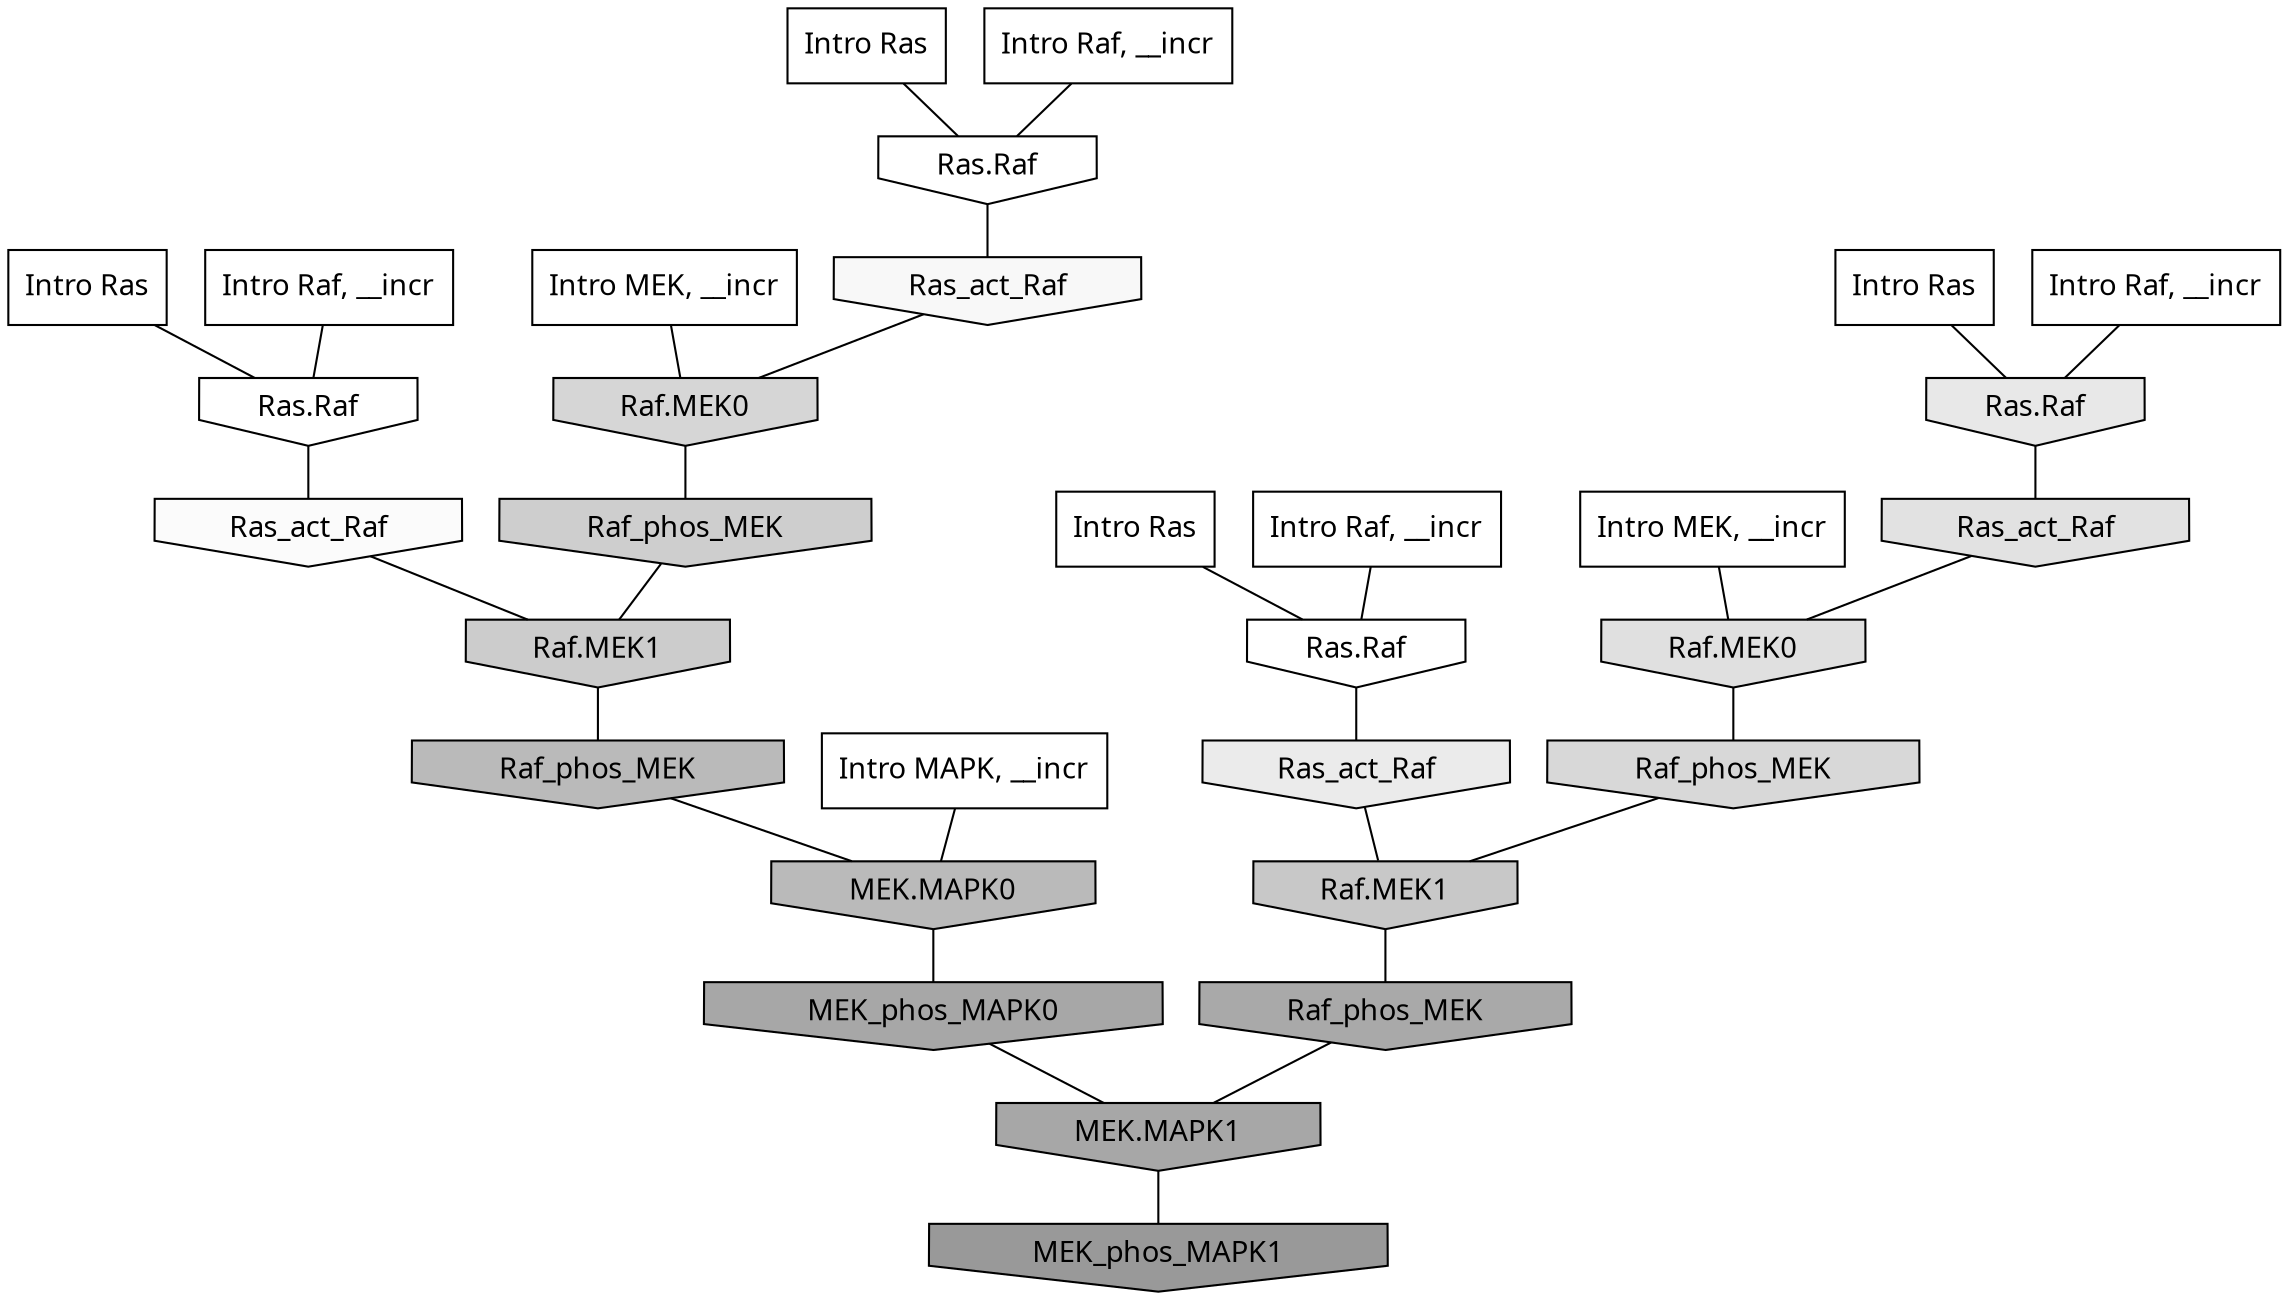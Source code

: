 digraph G{
  rankdir="TB";
  ranksep=0.30;
  node [fontname="CMU Serif"];
  edge [fontname="CMU Serif"];
  
  5 [label="Intro Ras", shape=rectangle, style=filled, fillcolor="0.000 0.000 1.000"]
  
  12 [label="Intro Ras", shape=rectangle, style=filled, fillcolor="0.000 0.000 1.000"]
  
  62 [label="Intro Ras", shape=rectangle, style=filled, fillcolor="0.000 0.000 1.000"]
  
  86 [label="Intro Ras", shape=rectangle, style=filled, fillcolor="0.000 0.000 1.000"]
  
  263 [label="Intro Raf, __incr", shape=rectangle, style=filled, fillcolor="0.000 0.000 1.000"]
  
  495 [label="Intro Raf, __incr", shape=rectangle, style=filled, fillcolor="0.000 0.000 1.000"]
  
  642 [label="Intro Raf, __incr", shape=rectangle, style=filled, fillcolor="0.000 0.000 1.000"]
  
  1086 [label="Intro Raf, __incr", shape=rectangle, style=filled, fillcolor="0.000 0.000 1.000"]
  
  1294 [label="Intro MEK, __incr", shape=rectangle, style=filled, fillcolor="0.000 0.000 1.000"]
  
  1749 [label="Intro MEK, __incr", shape=rectangle, style=filled, fillcolor="0.000 0.000 1.000"]
  
  2428 [label="Intro MAPK, __incr", shape=rectangle, style=filled, fillcolor="0.000 0.000 1.000"]
  
  3244 [label="Ras.Raf", shape=invhouse, style=filled, fillcolor="0.000 0.000 1.000"]
  
  3245 [label="Ras.Raf", shape=invhouse, style=filled, fillcolor="0.000 0.000 1.000"]
  
  3289 [label="Ras.Raf", shape=invhouse, style=filled, fillcolor="0.000 0.000 1.000"]
  
  3451 [label="Ras_act_Raf", shape=invhouse, style=filled, fillcolor="0.000 0.000 0.981"]
  
  3524 [label="Ras_act_Raf", shape=invhouse, style=filled, fillcolor="0.000 0.000 0.971"]
  
  4313 [label="Ras_act_Raf", shape=invhouse, style=filled, fillcolor="0.000 0.000 0.919"]
  
  4542 [label="Ras.Raf", shape=invhouse, style=filled, fillcolor="0.000 0.000 0.907"]
  
  4988 [label="Ras_act_Raf", shape=invhouse, style=filled, fillcolor="0.000 0.000 0.884"]
  
  5127 [label="Raf.MEK0", shape=invhouse, style=filled, fillcolor="0.000 0.000 0.877"]
  
  5789 [label="Raf_phos_MEK", shape=invhouse, style=filled, fillcolor="0.000 0.000 0.846"]
  
  6017 [label="Raf.MEK0", shape=invhouse, style=filled, fillcolor="0.000 0.000 0.836"]
  
  6812 [label="Raf_phos_MEK", shape=invhouse, style=filled, fillcolor="0.000 0.000 0.808"]
  
  7216 [label="Raf.MEK1", shape=invhouse, style=filled, fillcolor="0.000 0.000 0.797"]
  
  7772 [label="Raf.MEK1", shape=invhouse, style=filled, fillcolor="0.000 0.000 0.783"]
  
  10166 [label="Raf_phos_MEK", shape=invhouse, style=filled, fillcolor="0.000 0.000 0.730"]
  
  10168 [label="MEK.MAPK0", shape=invhouse, style=filled, fillcolor="0.000 0.000 0.730"]
  
  15162 [label="Raf_phos_MEK", shape=invhouse, style=filled, fillcolor="0.000 0.000 0.661"]
  
  15559 [label="MEK_phos_MAPK0", shape=invhouse, style=filled, fillcolor="0.000 0.000 0.655"]
  
  15568 [label="MEK.MAPK1", shape=invhouse, style=filled, fillcolor="0.000 0.000 0.655"]
  
  17968 [label="MEK_phos_MAPK1", shape=invhouse, style=filled, fillcolor="0.000 0.000 0.600"]
  
  
  15568 -> 17968 [dir=none, color="0.000 0.000 0.000"] 
  15559 -> 15568 [dir=none, color="0.000 0.000 0.000"] 
  15162 -> 15568 [dir=none, color="0.000 0.000 0.000"] 
  10168 -> 15559 [dir=none, color="0.000 0.000 0.000"] 
  10166 -> 10168 [dir=none, color="0.000 0.000 0.000"] 
  7772 -> 15162 [dir=none, color="0.000 0.000 0.000"] 
  7216 -> 10166 [dir=none, color="0.000 0.000 0.000"] 
  6812 -> 7216 [dir=none, color="0.000 0.000 0.000"] 
  6017 -> 6812 [dir=none, color="0.000 0.000 0.000"] 
  5789 -> 7772 [dir=none, color="0.000 0.000 0.000"] 
  5127 -> 5789 [dir=none, color="0.000 0.000 0.000"] 
  4988 -> 5127 [dir=none, color="0.000 0.000 0.000"] 
  4542 -> 4988 [dir=none, color="0.000 0.000 0.000"] 
  4313 -> 7772 [dir=none, color="0.000 0.000 0.000"] 
  3524 -> 6017 [dir=none, color="0.000 0.000 0.000"] 
  3451 -> 7216 [dir=none, color="0.000 0.000 0.000"] 
  3289 -> 3451 [dir=none, color="0.000 0.000 0.000"] 
  3245 -> 3524 [dir=none, color="0.000 0.000 0.000"] 
  3244 -> 4313 [dir=none, color="0.000 0.000 0.000"] 
  2428 -> 10168 [dir=none, color="0.000 0.000 0.000"] 
  1749 -> 6017 [dir=none, color="0.000 0.000 0.000"] 
  1294 -> 5127 [dir=none, color="0.000 0.000 0.000"] 
  1086 -> 3244 [dir=none, color="0.000 0.000 0.000"] 
  642 -> 4542 [dir=none, color="0.000 0.000 0.000"] 
  495 -> 3245 [dir=none, color="0.000 0.000 0.000"] 
  263 -> 3289 [dir=none, color="0.000 0.000 0.000"] 
  86 -> 3244 [dir=none, color="0.000 0.000 0.000"] 
  62 -> 3245 [dir=none, color="0.000 0.000 0.000"] 
  12 -> 4542 [dir=none, color="0.000 0.000 0.000"] 
  5 -> 3289 [dir=none, color="0.000 0.000 0.000"] 
  
  }
